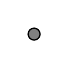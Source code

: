 \begin{tikzpicture}[scale=1]
  \tikzstyle{every node}=[draw,circle,fill=gray,inner sep=1.5]
  \path (1.2,1.2) node [] (v1) {};
  \path (1.2,1.2) node [] (v2) {};
  \tikzstyle{every path}=[];
\end{tikzpicture}
